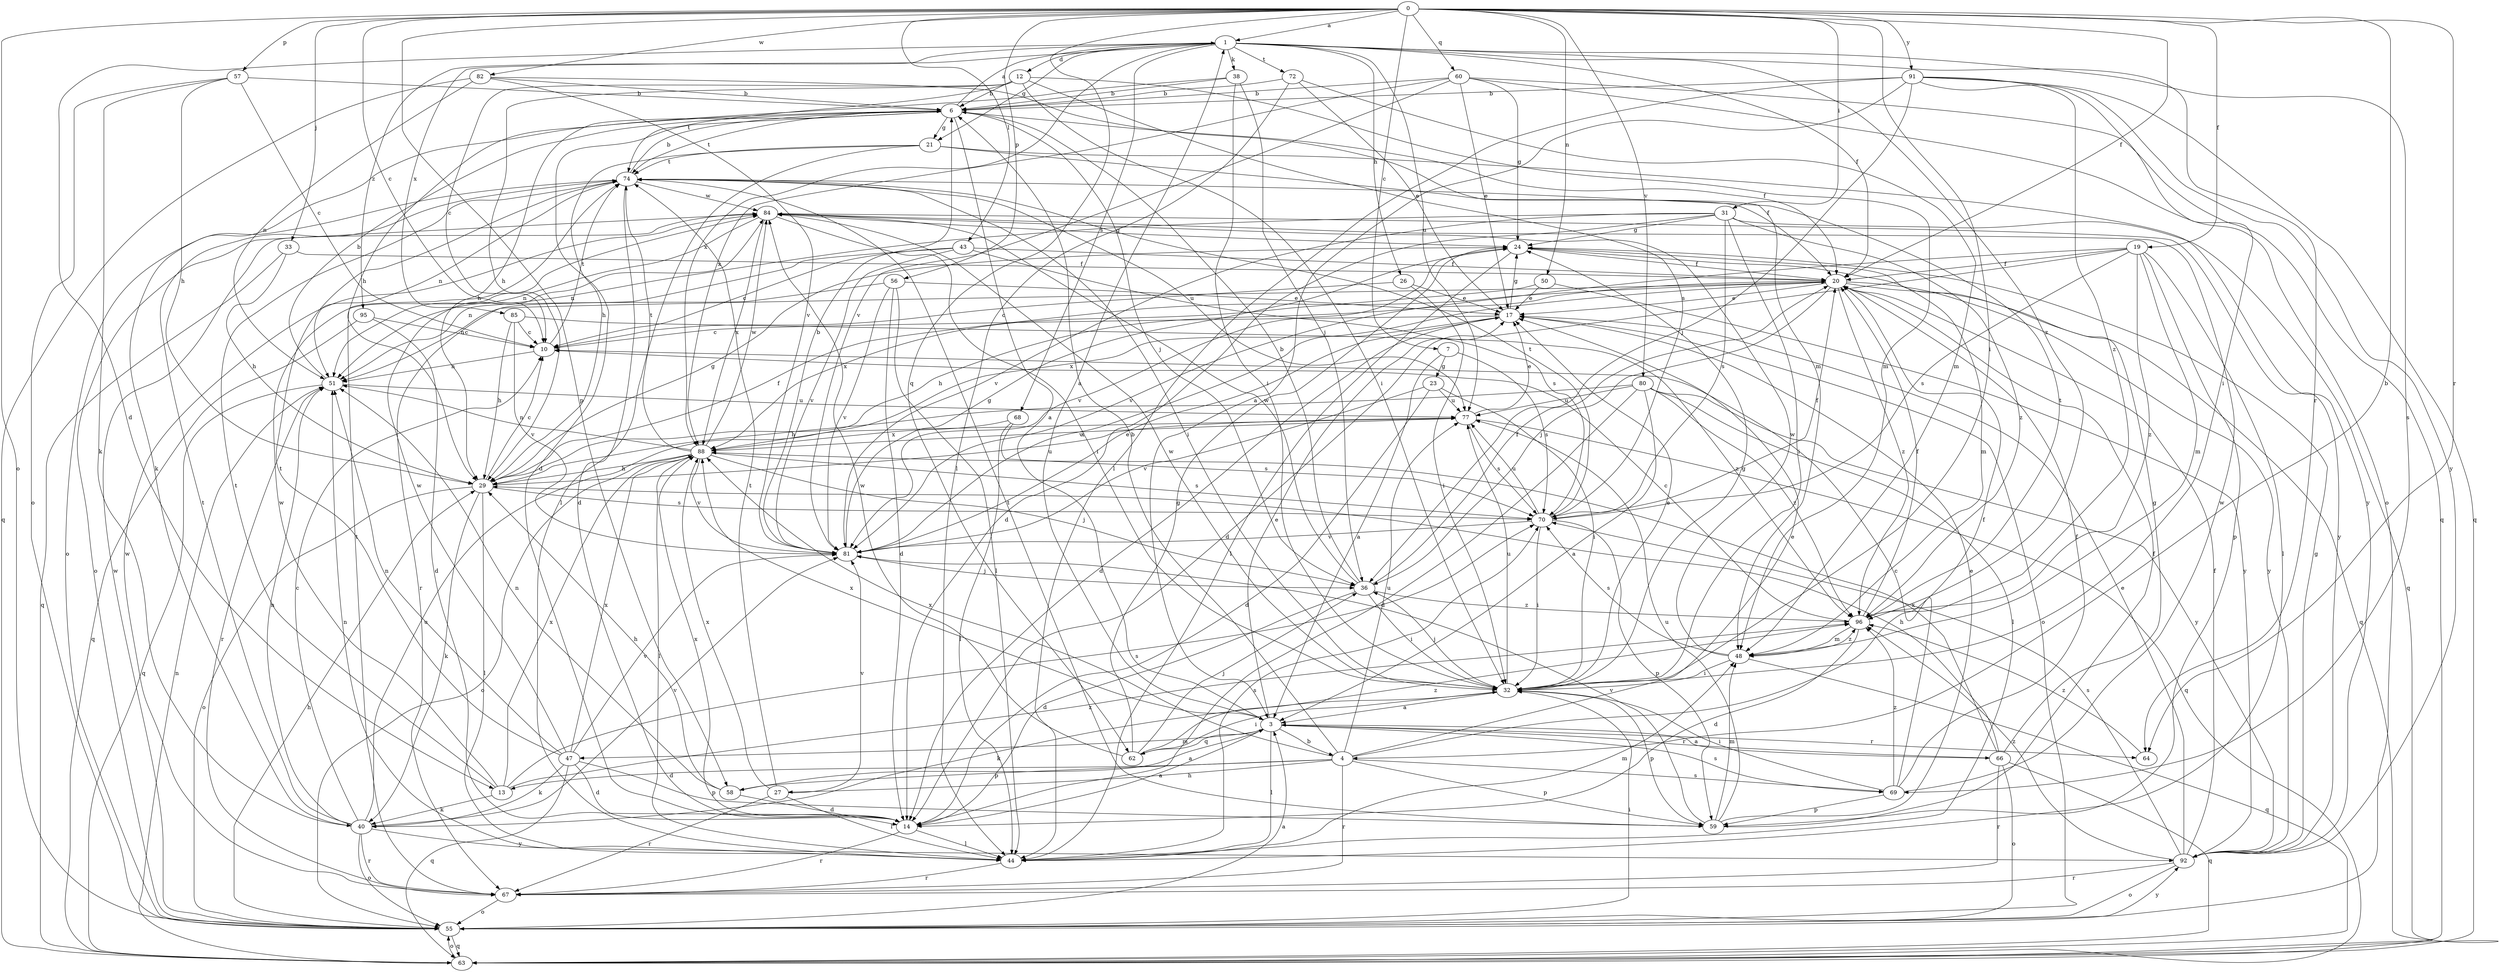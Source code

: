 strict digraph  {
0;
1;
3;
4;
6;
7;
10;
12;
13;
14;
17;
19;
20;
21;
23;
24;
26;
27;
29;
31;
32;
33;
36;
38;
40;
43;
44;
47;
48;
50;
51;
55;
56;
57;
58;
59;
60;
62;
63;
64;
66;
67;
68;
69;
70;
72;
74;
77;
80;
81;
82;
84;
85;
88;
91;
92;
95;
96;
0 -> 1  [label=a];
0 -> 4  [label=b];
0 -> 7  [label=c];
0 -> 10  [label=c];
0 -> 19  [label=f];
0 -> 20  [label=f];
0 -> 31  [label=i];
0 -> 32  [label=i];
0 -> 33  [label=j];
0 -> 43  [label=l];
0 -> 50  [label=n];
0 -> 55  [label=o];
0 -> 56  [label=p];
0 -> 57  [label=p];
0 -> 58  [label=p];
0 -> 60  [label=q];
0 -> 62  [label=q];
0 -> 64  [label=r];
0 -> 80  [label=v];
0 -> 82  [label=w];
0 -> 91  [label=y];
1 -> 12  [label=d];
1 -> 13  [label=d];
1 -> 20  [label=f];
1 -> 21  [label=g];
1 -> 26  [label=h];
1 -> 38  [label=k];
1 -> 64  [label=r];
1 -> 68  [label=s];
1 -> 69  [label=s];
1 -> 72  [label=t];
1 -> 77  [label=u];
1 -> 85  [label=x];
1 -> 88  [label=x];
1 -> 95  [label=z];
1 -> 96  [label=z];
3 -> 1  [label=a];
3 -> 4  [label=b];
3 -> 17  [label=e];
3 -> 44  [label=l];
3 -> 47  [label=m];
3 -> 62  [label=q];
3 -> 64  [label=r];
3 -> 66  [label=r];
3 -> 69  [label=s];
3 -> 88  [label=x];
4 -> 6  [label=b];
4 -> 13  [label=d];
4 -> 17  [label=e];
4 -> 20  [label=f];
4 -> 27  [label=h];
4 -> 58  [label=p];
4 -> 59  [label=p];
4 -> 67  [label=r];
4 -> 69  [label=s];
4 -> 77  [label=u];
4 -> 88  [label=x];
6 -> 1  [label=a];
6 -> 3  [label=a];
6 -> 14  [label=d];
6 -> 20  [label=f];
6 -> 21  [label=g];
6 -> 29  [label=h];
6 -> 36  [label=j];
6 -> 40  [label=k];
6 -> 74  [label=t];
7 -> 3  [label=a];
7 -> 23  [label=g];
7 -> 70  [label=s];
10 -> 51  [label=n];
10 -> 74  [label=t];
12 -> 6  [label=b];
12 -> 10  [label=c];
12 -> 29  [label=h];
12 -> 32  [label=i];
12 -> 48  [label=m];
12 -> 70  [label=s];
12 -> 74  [label=t];
13 -> 40  [label=k];
13 -> 70  [label=s];
13 -> 74  [label=t];
13 -> 84  [label=w];
13 -> 88  [label=x];
13 -> 96  [label=z];
14 -> 3  [label=a];
14 -> 44  [label=l];
14 -> 67  [label=r];
14 -> 88  [label=x];
17 -> 10  [label=c];
17 -> 14  [label=d];
17 -> 24  [label=g];
17 -> 55  [label=o];
17 -> 81  [label=v];
19 -> 14  [label=d];
19 -> 20  [label=f];
19 -> 44  [label=l];
19 -> 48  [label=m];
19 -> 59  [label=p];
19 -> 70  [label=s];
19 -> 81  [label=v];
19 -> 96  [label=z];
20 -> 17  [label=e];
20 -> 29  [label=h];
20 -> 36  [label=j];
20 -> 51  [label=n];
20 -> 63  [label=q];
20 -> 88  [label=x];
20 -> 92  [label=y];
20 -> 96  [label=z];
21 -> 20  [label=f];
21 -> 29  [label=h];
21 -> 44  [label=l];
21 -> 74  [label=t];
21 -> 92  [label=y];
23 -> 14  [label=d];
23 -> 32  [label=i];
23 -> 77  [label=u];
23 -> 81  [label=v];
24 -> 20  [label=f];
24 -> 44  [label=l];
24 -> 48  [label=m];
24 -> 81  [label=v];
26 -> 10  [label=c];
26 -> 17  [label=e];
26 -> 32  [label=i];
27 -> 44  [label=l];
27 -> 67  [label=r];
27 -> 74  [label=t];
27 -> 81  [label=v];
27 -> 88  [label=x];
29 -> 10  [label=c];
29 -> 20  [label=f];
29 -> 24  [label=g];
29 -> 40  [label=k];
29 -> 44  [label=l];
29 -> 55  [label=o];
29 -> 70  [label=s];
29 -> 77  [label=u];
31 -> 14  [label=d];
31 -> 24  [label=g];
31 -> 32  [label=i];
31 -> 51  [label=n];
31 -> 63  [label=q];
31 -> 70  [label=s];
31 -> 81  [label=v];
31 -> 96  [label=z];
32 -> 3  [label=a];
32 -> 17  [label=e];
32 -> 24  [label=g];
32 -> 36  [label=j];
32 -> 40  [label=k];
32 -> 59  [label=p];
32 -> 77  [label=u];
32 -> 84  [label=w];
33 -> 20  [label=f];
33 -> 29  [label=h];
33 -> 63  [label=q];
36 -> 6  [label=b];
36 -> 14  [label=d];
36 -> 20  [label=f];
36 -> 32  [label=i];
36 -> 84  [label=w];
36 -> 96  [label=z];
38 -> 6  [label=b];
38 -> 29  [label=h];
38 -> 32  [label=i];
38 -> 36  [label=j];
40 -> 10  [label=c];
40 -> 51  [label=n];
40 -> 55  [label=o];
40 -> 67  [label=r];
40 -> 74  [label=t];
40 -> 77  [label=u];
40 -> 81  [label=v];
40 -> 92  [label=y];
43 -> 10  [label=c];
43 -> 20  [label=f];
43 -> 51  [label=n];
43 -> 70  [label=s];
43 -> 81  [label=v];
44 -> 48  [label=m];
44 -> 51  [label=n];
44 -> 67  [label=r];
44 -> 70  [label=s];
47 -> 14  [label=d];
47 -> 40  [label=k];
47 -> 51  [label=n];
47 -> 59  [label=p];
47 -> 63  [label=q];
47 -> 74  [label=t];
47 -> 81  [label=v];
47 -> 84  [label=w];
47 -> 88  [label=x];
48 -> 32  [label=i];
48 -> 63  [label=q];
48 -> 70  [label=s];
48 -> 84  [label=w];
48 -> 96  [label=z];
50 -> 17  [label=e];
50 -> 88  [label=x];
50 -> 92  [label=y];
51 -> 6  [label=b];
51 -> 63  [label=q];
51 -> 67  [label=r];
51 -> 77  [label=u];
55 -> 3  [label=a];
55 -> 29  [label=h];
55 -> 32  [label=i];
55 -> 63  [label=q];
55 -> 84  [label=w];
55 -> 92  [label=y];
56 -> 14  [label=d];
56 -> 17  [label=e];
56 -> 44  [label=l];
56 -> 67  [label=r];
56 -> 81  [label=v];
57 -> 6  [label=b];
57 -> 10  [label=c];
57 -> 29  [label=h];
57 -> 40  [label=k];
57 -> 55  [label=o];
58 -> 3  [label=a];
58 -> 14  [label=d];
58 -> 29  [label=h];
58 -> 51  [label=n];
59 -> 17  [label=e];
59 -> 20  [label=f];
59 -> 48  [label=m];
59 -> 74  [label=t];
59 -> 77  [label=u];
59 -> 81  [label=v];
60 -> 6  [label=b];
60 -> 17  [label=e];
60 -> 24  [label=g];
60 -> 55  [label=o];
60 -> 63  [label=q];
60 -> 81  [label=v];
60 -> 88  [label=x];
62 -> 24  [label=g];
62 -> 32  [label=i];
62 -> 36  [label=j];
62 -> 84  [label=w];
62 -> 96  [label=z];
63 -> 51  [label=n];
63 -> 55  [label=o];
64 -> 96  [label=z];
66 -> 3  [label=a];
66 -> 24  [label=g];
66 -> 29  [label=h];
66 -> 55  [label=o];
66 -> 63  [label=q];
66 -> 67  [label=r];
66 -> 88  [label=x];
67 -> 55  [label=o];
67 -> 74  [label=t];
67 -> 84  [label=w];
68 -> 44  [label=l];
68 -> 70  [label=s];
68 -> 88  [label=x];
69 -> 10  [label=c];
69 -> 20  [label=f];
69 -> 32  [label=i];
69 -> 59  [label=p];
69 -> 84  [label=w];
69 -> 96  [label=z];
70 -> 20  [label=f];
70 -> 32  [label=i];
70 -> 59  [label=p];
70 -> 74  [label=t];
70 -> 77  [label=u];
70 -> 81  [label=v];
72 -> 6  [label=b];
72 -> 17  [label=e];
72 -> 44  [label=l];
72 -> 48  [label=m];
74 -> 6  [label=b];
74 -> 14  [label=d];
74 -> 32  [label=i];
74 -> 51  [label=n];
74 -> 55  [label=o];
74 -> 77  [label=u];
74 -> 84  [label=w];
77 -> 17  [label=e];
77 -> 63  [label=q];
77 -> 70  [label=s];
77 -> 88  [label=x];
80 -> 3  [label=a];
80 -> 14  [label=d];
80 -> 29  [label=h];
80 -> 44  [label=l];
80 -> 77  [label=u];
80 -> 92  [label=y];
80 -> 96  [label=z];
81 -> 6  [label=b];
81 -> 17  [label=e];
81 -> 24  [label=g];
81 -> 36  [label=j];
82 -> 6  [label=b];
82 -> 48  [label=m];
82 -> 51  [label=n];
82 -> 63  [label=q];
82 -> 81  [label=v];
84 -> 24  [label=g];
84 -> 32  [label=i];
84 -> 51  [label=n];
84 -> 55  [label=o];
84 -> 88  [label=x];
84 -> 92  [label=y];
85 -> 10  [label=c];
85 -> 29  [label=h];
85 -> 81  [label=v];
85 -> 96  [label=z];
88 -> 29  [label=h];
88 -> 36  [label=j];
88 -> 44  [label=l];
88 -> 51  [label=n];
88 -> 55  [label=o];
88 -> 70  [label=s];
88 -> 74  [label=t];
88 -> 81  [label=v];
88 -> 84  [label=w];
91 -> 3  [label=a];
91 -> 6  [label=b];
91 -> 32  [label=i];
91 -> 36  [label=j];
91 -> 44  [label=l];
91 -> 63  [label=q];
91 -> 92  [label=y];
91 -> 96  [label=z];
92 -> 17  [label=e];
92 -> 20  [label=f];
92 -> 24  [label=g];
92 -> 55  [label=o];
92 -> 67  [label=r];
92 -> 70  [label=s];
92 -> 96  [label=z];
95 -> 10  [label=c];
95 -> 14  [label=d];
95 -> 63  [label=q];
96 -> 10  [label=c];
96 -> 14  [label=d];
96 -> 20  [label=f];
96 -> 48  [label=m];
96 -> 74  [label=t];
}

